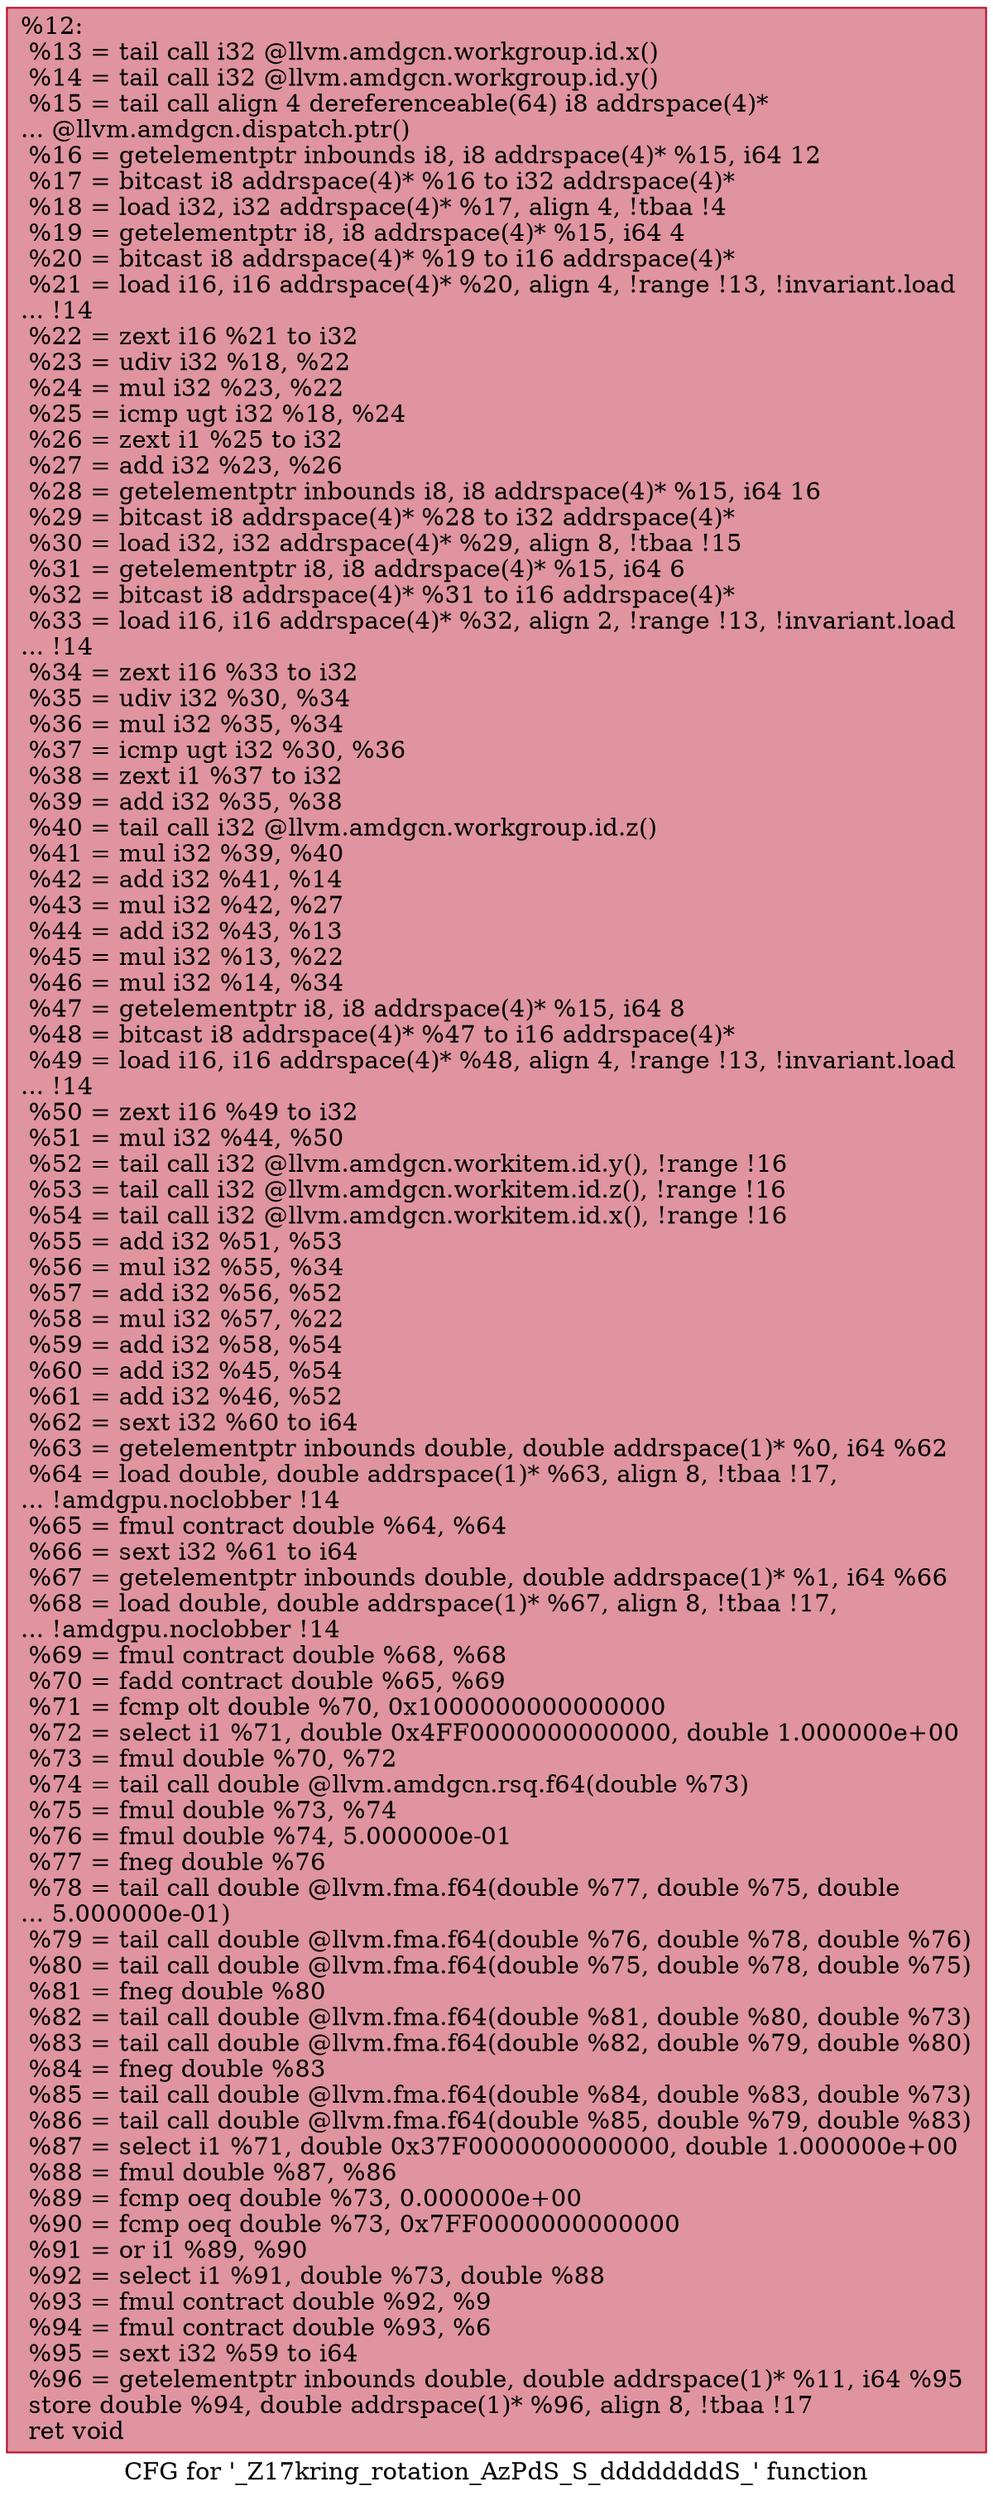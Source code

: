 digraph "CFG for '_Z17kring_rotation_AzPdS_S_ddddddddS_' function" {
	label="CFG for '_Z17kring_rotation_AzPdS_S_ddddddddS_' function";

	Node0x64377d0 [shape=record,color="#b70d28ff", style=filled, fillcolor="#b70d2870",label="{%12:\l  %13 = tail call i32 @llvm.amdgcn.workgroup.id.x()\l  %14 = tail call i32 @llvm.amdgcn.workgroup.id.y()\l  %15 = tail call align 4 dereferenceable(64) i8 addrspace(4)*\l... @llvm.amdgcn.dispatch.ptr()\l  %16 = getelementptr inbounds i8, i8 addrspace(4)* %15, i64 12\l  %17 = bitcast i8 addrspace(4)* %16 to i32 addrspace(4)*\l  %18 = load i32, i32 addrspace(4)* %17, align 4, !tbaa !4\l  %19 = getelementptr i8, i8 addrspace(4)* %15, i64 4\l  %20 = bitcast i8 addrspace(4)* %19 to i16 addrspace(4)*\l  %21 = load i16, i16 addrspace(4)* %20, align 4, !range !13, !invariant.load\l... !14\l  %22 = zext i16 %21 to i32\l  %23 = udiv i32 %18, %22\l  %24 = mul i32 %23, %22\l  %25 = icmp ugt i32 %18, %24\l  %26 = zext i1 %25 to i32\l  %27 = add i32 %23, %26\l  %28 = getelementptr inbounds i8, i8 addrspace(4)* %15, i64 16\l  %29 = bitcast i8 addrspace(4)* %28 to i32 addrspace(4)*\l  %30 = load i32, i32 addrspace(4)* %29, align 8, !tbaa !15\l  %31 = getelementptr i8, i8 addrspace(4)* %15, i64 6\l  %32 = bitcast i8 addrspace(4)* %31 to i16 addrspace(4)*\l  %33 = load i16, i16 addrspace(4)* %32, align 2, !range !13, !invariant.load\l... !14\l  %34 = zext i16 %33 to i32\l  %35 = udiv i32 %30, %34\l  %36 = mul i32 %35, %34\l  %37 = icmp ugt i32 %30, %36\l  %38 = zext i1 %37 to i32\l  %39 = add i32 %35, %38\l  %40 = tail call i32 @llvm.amdgcn.workgroup.id.z()\l  %41 = mul i32 %39, %40\l  %42 = add i32 %41, %14\l  %43 = mul i32 %42, %27\l  %44 = add i32 %43, %13\l  %45 = mul i32 %13, %22\l  %46 = mul i32 %14, %34\l  %47 = getelementptr i8, i8 addrspace(4)* %15, i64 8\l  %48 = bitcast i8 addrspace(4)* %47 to i16 addrspace(4)*\l  %49 = load i16, i16 addrspace(4)* %48, align 4, !range !13, !invariant.load\l... !14\l  %50 = zext i16 %49 to i32\l  %51 = mul i32 %44, %50\l  %52 = tail call i32 @llvm.amdgcn.workitem.id.y(), !range !16\l  %53 = tail call i32 @llvm.amdgcn.workitem.id.z(), !range !16\l  %54 = tail call i32 @llvm.amdgcn.workitem.id.x(), !range !16\l  %55 = add i32 %51, %53\l  %56 = mul i32 %55, %34\l  %57 = add i32 %56, %52\l  %58 = mul i32 %57, %22\l  %59 = add i32 %58, %54\l  %60 = add i32 %45, %54\l  %61 = add i32 %46, %52\l  %62 = sext i32 %60 to i64\l  %63 = getelementptr inbounds double, double addrspace(1)* %0, i64 %62\l  %64 = load double, double addrspace(1)* %63, align 8, !tbaa !17,\l... !amdgpu.noclobber !14\l  %65 = fmul contract double %64, %64\l  %66 = sext i32 %61 to i64\l  %67 = getelementptr inbounds double, double addrspace(1)* %1, i64 %66\l  %68 = load double, double addrspace(1)* %67, align 8, !tbaa !17,\l... !amdgpu.noclobber !14\l  %69 = fmul contract double %68, %68\l  %70 = fadd contract double %65, %69\l  %71 = fcmp olt double %70, 0x1000000000000000\l  %72 = select i1 %71, double 0x4FF0000000000000, double 1.000000e+00\l  %73 = fmul double %70, %72\l  %74 = tail call double @llvm.amdgcn.rsq.f64(double %73)\l  %75 = fmul double %73, %74\l  %76 = fmul double %74, 5.000000e-01\l  %77 = fneg double %76\l  %78 = tail call double @llvm.fma.f64(double %77, double %75, double\l... 5.000000e-01)\l  %79 = tail call double @llvm.fma.f64(double %76, double %78, double %76)\l  %80 = tail call double @llvm.fma.f64(double %75, double %78, double %75)\l  %81 = fneg double %80\l  %82 = tail call double @llvm.fma.f64(double %81, double %80, double %73)\l  %83 = tail call double @llvm.fma.f64(double %82, double %79, double %80)\l  %84 = fneg double %83\l  %85 = tail call double @llvm.fma.f64(double %84, double %83, double %73)\l  %86 = tail call double @llvm.fma.f64(double %85, double %79, double %83)\l  %87 = select i1 %71, double 0x37F0000000000000, double 1.000000e+00\l  %88 = fmul double %87, %86\l  %89 = fcmp oeq double %73, 0.000000e+00\l  %90 = fcmp oeq double %73, 0x7FF0000000000000\l  %91 = or i1 %89, %90\l  %92 = select i1 %91, double %73, double %88\l  %93 = fmul contract double %92, %9\l  %94 = fmul contract double %93, %6\l  %95 = sext i32 %59 to i64\l  %96 = getelementptr inbounds double, double addrspace(1)* %11, i64 %95\l  store double %94, double addrspace(1)* %96, align 8, !tbaa !17\l  ret void\l}"];
}
